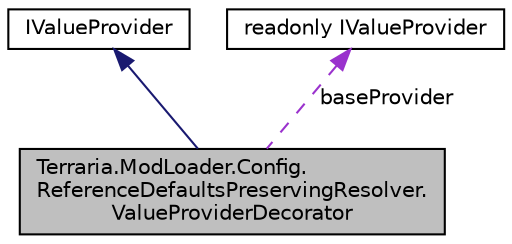 digraph "Terraria.ModLoader.Config.ReferenceDefaultsPreservingResolver.ValueProviderDecorator"
{
 // LATEX_PDF_SIZE
  edge [fontname="Helvetica",fontsize="10",labelfontname="Helvetica",labelfontsize="10"];
  node [fontname="Helvetica",fontsize="10",shape=record];
  Node1 [label="Terraria.ModLoader.Config.\lReferenceDefaultsPreservingResolver.\lValueProviderDecorator",height=0.2,width=0.4,color="black", fillcolor="grey75", style="filled", fontcolor="black",tooltip=" "];
  Node2 -> Node1 [dir="back",color="midnightblue",fontsize="10",style="solid",fontname="Helvetica"];
  Node2 [label="IValueProvider",height=0.2,width=0.4,color="black", fillcolor="white", style="filled",URL="$class_i_value_provider.html",tooltip=" "];
  Node3 -> Node1 [dir="back",color="darkorchid3",fontsize="10",style="dashed",label=" baseProvider" ,fontname="Helvetica"];
  Node3 [label="readonly IValueProvider",height=0.2,width=0.4,color="black", fillcolor="white", style="filled",tooltip=" "];
}
